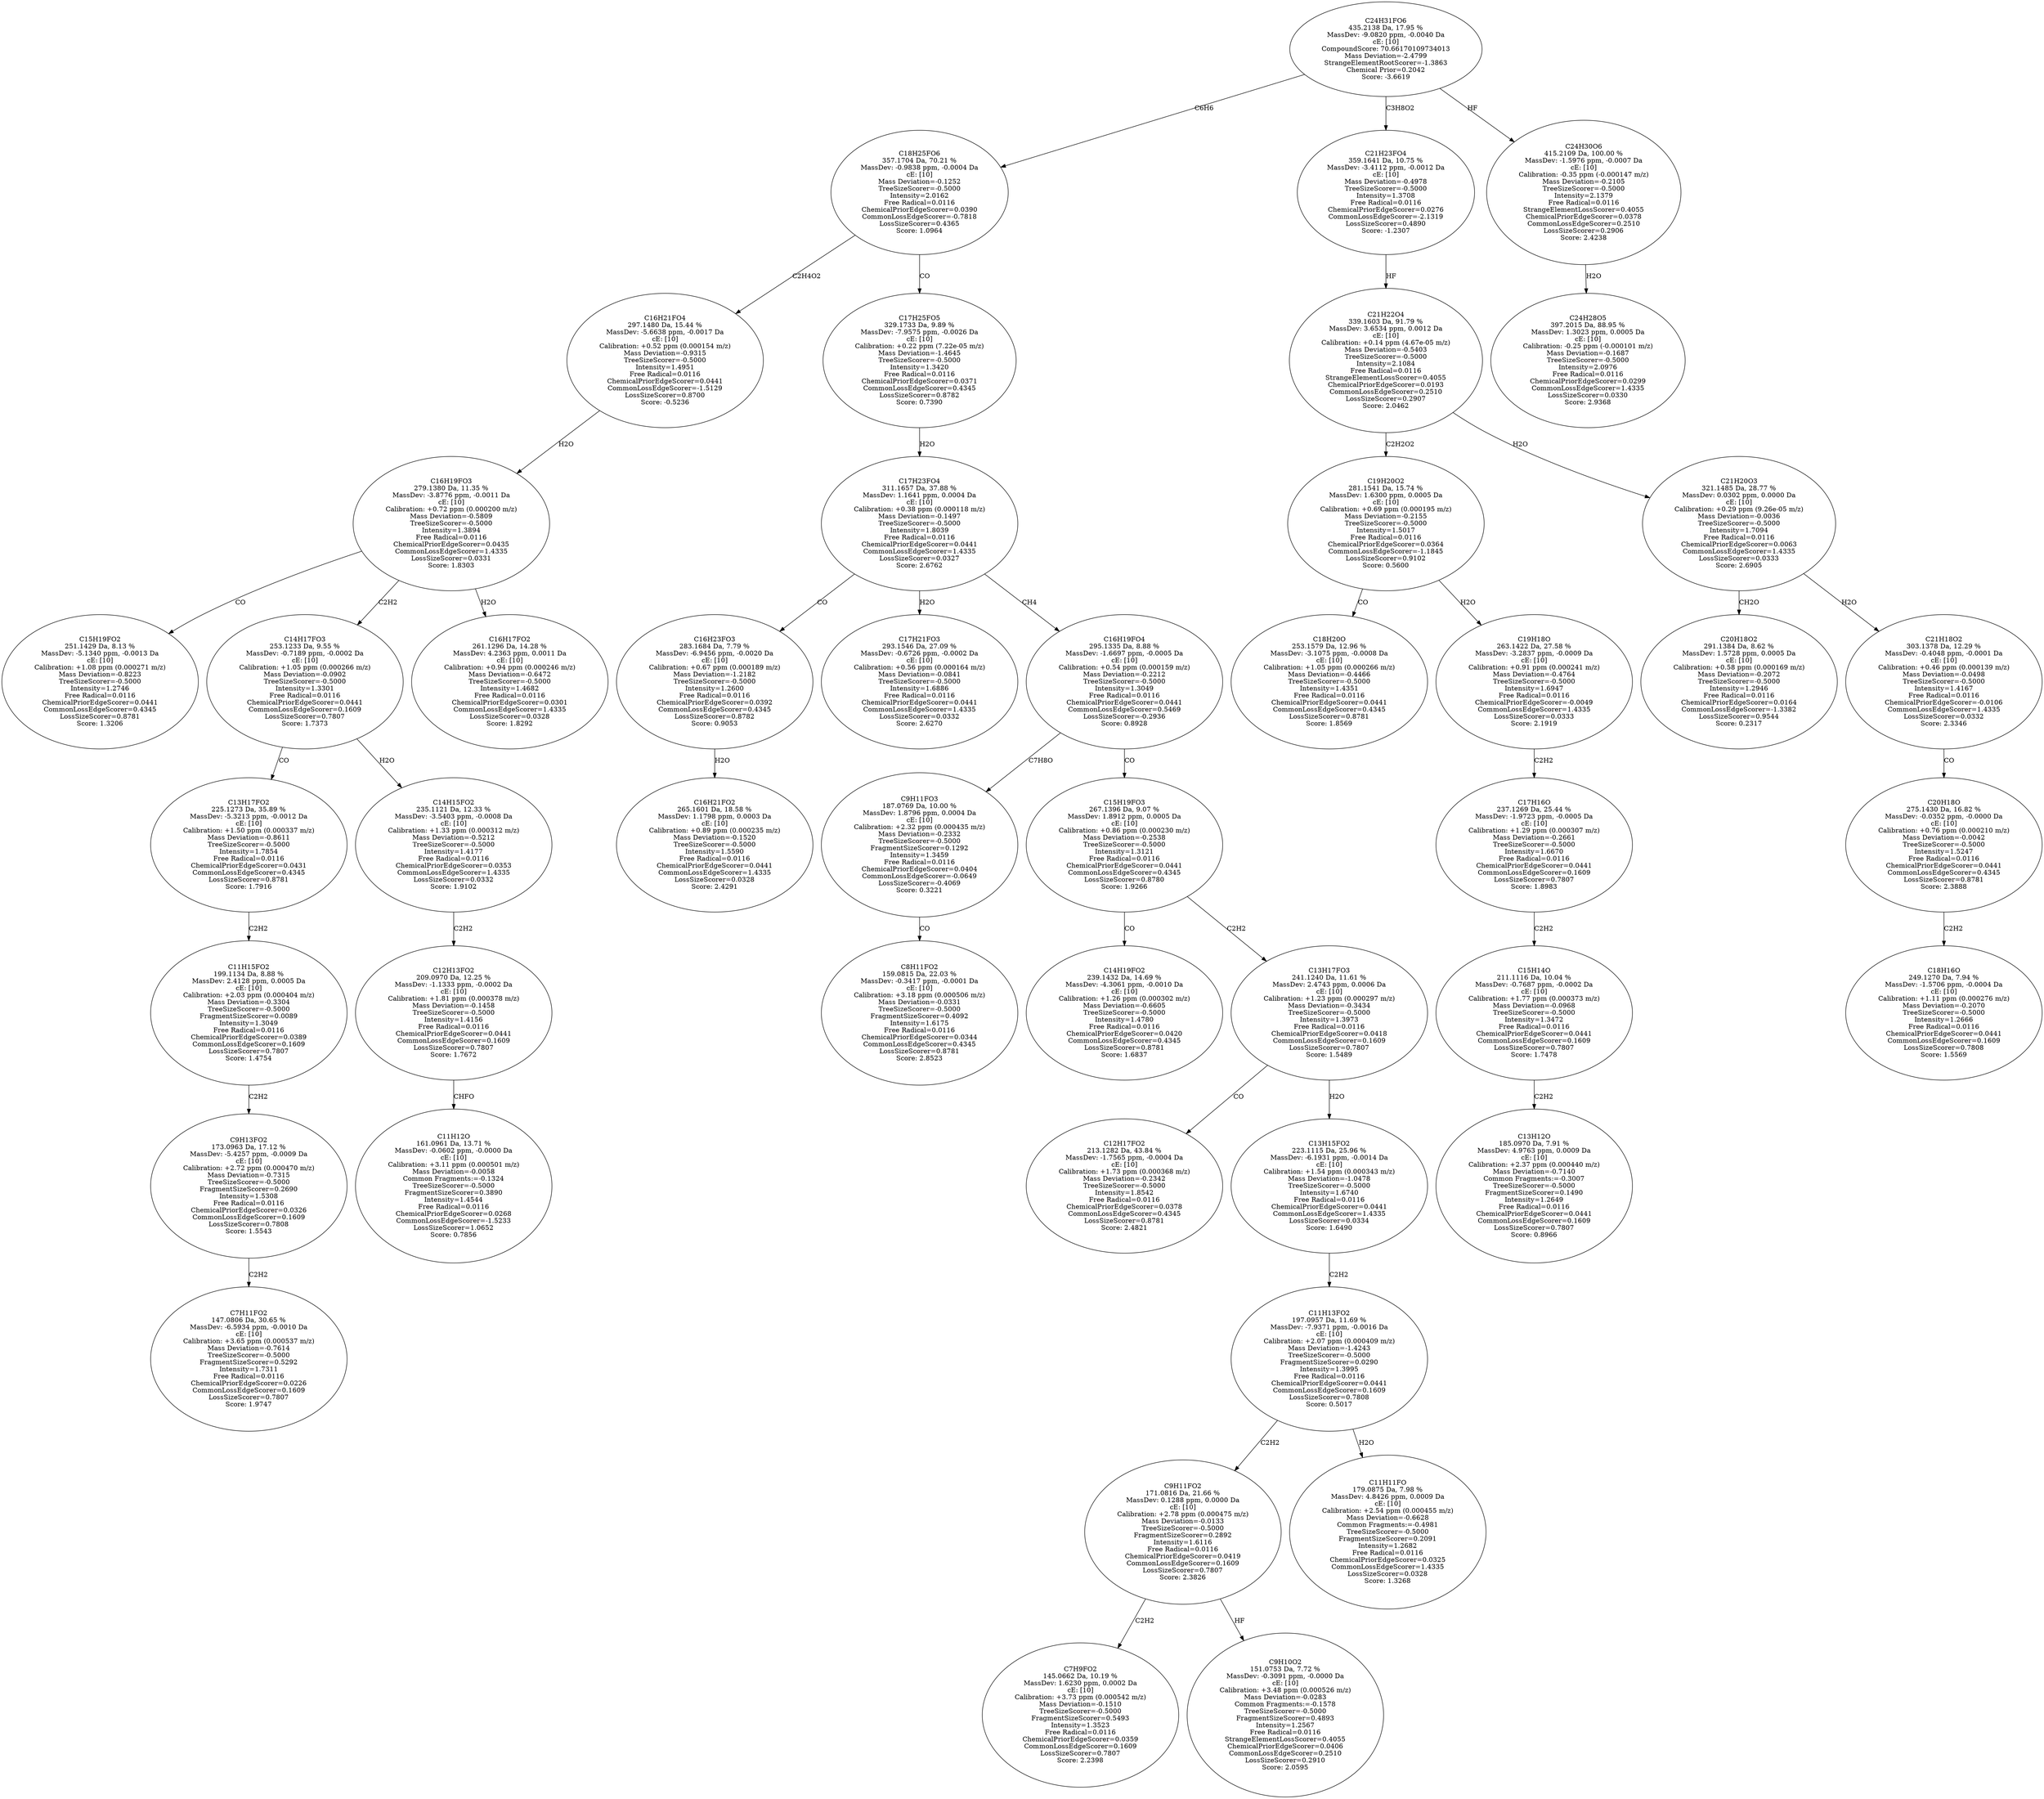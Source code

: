strict digraph {
v1 [label="C15H19FO2\n251.1429 Da, 8.13 %\nMassDev: -5.1340 ppm, -0.0013 Da\ncE: [10]\nCalibration: +1.08 ppm (0.000271 m/z)\nMass Deviation=-0.8223\nTreeSizeScorer=-0.5000\nIntensity=1.2746\nFree Radical=0.0116\nChemicalPriorEdgeScorer=0.0441\nCommonLossEdgeScorer=0.4345\nLossSizeScorer=0.8781\nScore: 1.3206"];
v2 [label="C7H11FO2\n147.0806 Da, 30.65 %\nMassDev: -6.5934 ppm, -0.0010 Da\ncE: [10]\nCalibration: +3.65 ppm (0.000537 m/z)\nMass Deviation=-0.7614\nTreeSizeScorer=-0.5000\nFragmentSizeScorer=0.5292\nIntensity=1.7311\nFree Radical=0.0116\nChemicalPriorEdgeScorer=0.0226\nCommonLossEdgeScorer=0.1609\nLossSizeScorer=0.7807\nScore: 1.9747"];
v3 [label="C9H13FO2\n173.0963 Da, 17.12 %\nMassDev: -5.4257 ppm, -0.0009 Da\ncE: [10]\nCalibration: +2.72 ppm (0.000470 m/z)\nMass Deviation=-0.7315\nTreeSizeScorer=-0.5000\nFragmentSizeScorer=0.2690\nIntensity=1.5308\nFree Radical=0.0116\nChemicalPriorEdgeScorer=0.0326\nCommonLossEdgeScorer=0.1609\nLossSizeScorer=0.7808\nScore: 1.5543"];
v4 [label="C11H15FO2\n199.1134 Da, 8.88 %\nMassDev: 2.4128 ppm, 0.0005 Da\ncE: [10]\nCalibration: +2.03 ppm (0.000404 m/z)\nMass Deviation=-0.3304\nTreeSizeScorer=-0.5000\nFragmentSizeScorer=0.0089\nIntensity=1.3049\nFree Radical=0.0116\nChemicalPriorEdgeScorer=0.0389\nCommonLossEdgeScorer=0.1609\nLossSizeScorer=0.7807\nScore: 1.4754"];
v5 [label="C13H17FO2\n225.1273 Da, 35.89 %\nMassDev: -5.3213 ppm, -0.0012 Da\ncE: [10]\nCalibration: +1.50 ppm (0.000337 m/z)\nMass Deviation=-0.8611\nTreeSizeScorer=-0.5000\nIntensity=1.7854\nFree Radical=0.0116\nChemicalPriorEdgeScorer=0.0431\nCommonLossEdgeScorer=0.4345\nLossSizeScorer=0.8781\nScore: 1.7916"];
v6 [label="C11H12O\n161.0961 Da, 13.71 %\nMassDev: -0.0602 ppm, -0.0000 Da\ncE: [10]\nCalibration: +3.11 ppm (0.000501 m/z)\nMass Deviation=-0.0058\nCommon Fragments:=-0.1324\nTreeSizeScorer=-0.5000\nFragmentSizeScorer=0.3890\nIntensity=1.4544\nFree Radical=0.0116\nChemicalPriorEdgeScorer=0.0268\nCommonLossEdgeScorer=-1.5233\nLossSizeScorer=1.0652\nScore: 0.7856"];
v7 [label="C12H13FO2\n209.0970 Da, 12.25 %\nMassDev: -1.1333 ppm, -0.0002 Da\ncE: [10]\nCalibration: +1.81 ppm (0.000378 m/z)\nMass Deviation=-0.1458\nTreeSizeScorer=-0.5000\nIntensity=1.4156\nFree Radical=0.0116\nChemicalPriorEdgeScorer=0.0441\nCommonLossEdgeScorer=0.1609\nLossSizeScorer=0.7807\nScore: 1.7672"];
v8 [label="C14H15FO2\n235.1121 Da, 12.33 %\nMassDev: -3.5403 ppm, -0.0008 Da\ncE: [10]\nCalibration: +1.33 ppm (0.000312 m/z)\nMass Deviation=-0.5212\nTreeSizeScorer=-0.5000\nIntensity=1.4177\nFree Radical=0.0116\nChemicalPriorEdgeScorer=0.0353\nCommonLossEdgeScorer=1.4335\nLossSizeScorer=0.0332\nScore: 1.9102"];
v9 [label="C14H17FO3\n253.1233 Da, 9.55 %\nMassDev: -0.7189 ppm, -0.0002 Da\ncE: [10]\nCalibration: +1.05 ppm (0.000266 m/z)\nMass Deviation=-0.0902\nTreeSizeScorer=-0.5000\nIntensity=1.3301\nFree Radical=0.0116\nChemicalPriorEdgeScorer=0.0441\nCommonLossEdgeScorer=0.1609\nLossSizeScorer=0.7807\nScore: 1.7373"];
v10 [label="C16H17FO2\n261.1296 Da, 14.28 %\nMassDev: 4.2363 ppm, 0.0011 Da\ncE: [10]\nCalibration: +0.94 ppm (0.000246 m/z)\nMass Deviation=-0.6472\nTreeSizeScorer=-0.5000\nIntensity=1.4682\nFree Radical=0.0116\nChemicalPriorEdgeScorer=0.0301\nCommonLossEdgeScorer=1.4335\nLossSizeScorer=0.0328\nScore: 1.8292"];
v11 [label="C16H19FO3\n279.1380 Da, 11.35 %\nMassDev: -3.8776 ppm, -0.0011 Da\ncE: [10]\nCalibration: +0.72 ppm (0.000200 m/z)\nMass Deviation=-0.5809\nTreeSizeScorer=-0.5000\nIntensity=1.3894\nFree Radical=0.0116\nChemicalPriorEdgeScorer=0.0435\nCommonLossEdgeScorer=1.4335\nLossSizeScorer=0.0331\nScore: 1.8303"];
v12 [label="C16H21FO4\n297.1480 Da, 15.44 %\nMassDev: -5.6638 ppm, -0.0017 Da\ncE: [10]\nCalibration: +0.52 ppm (0.000154 m/z)\nMass Deviation=-0.9315\nTreeSizeScorer=-0.5000\nIntensity=1.4951\nFree Radical=0.0116\nChemicalPriorEdgeScorer=0.0441\nCommonLossEdgeScorer=-1.5129\nLossSizeScorer=0.8700\nScore: -0.5236"];
v13 [label="C16H21FO2\n265.1601 Da, 18.58 %\nMassDev: 1.1798 ppm, 0.0003 Da\ncE: [10]\nCalibration: +0.89 ppm (0.000235 m/z)\nMass Deviation=-0.1520\nTreeSizeScorer=-0.5000\nIntensity=1.5590\nFree Radical=0.0116\nChemicalPriorEdgeScorer=0.0441\nCommonLossEdgeScorer=1.4335\nLossSizeScorer=0.0328\nScore: 2.4291"];
v14 [label="C16H23FO3\n283.1684 Da, 7.79 %\nMassDev: -6.9456 ppm, -0.0020 Da\ncE: [10]\nCalibration: +0.67 ppm (0.000189 m/z)\nMass Deviation=-1.2182\nTreeSizeScorer=-0.5000\nIntensity=1.2600\nFree Radical=0.0116\nChemicalPriorEdgeScorer=0.0392\nCommonLossEdgeScorer=0.4345\nLossSizeScorer=0.8782\nScore: 0.9053"];
v15 [label="C17H21FO3\n293.1546 Da, 27.09 %\nMassDev: -0.6726 ppm, -0.0002 Da\ncE: [10]\nCalibration: +0.56 ppm (0.000164 m/z)\nMass Deviation=-0.0841\nTreeSizeScorer=-0.5000\nIntensity=1.6886\nFree Radical=0.0116\nChemicalPriorEdgeScorer=0.0441\nCommonLossEdgeScorer=1.4335\nLossSizeScorer=0.0332\nScore: 2.6270"];
v16 [label="C8H11FO2\n159.0815 Da, 22.03 %\nMassDev: -0.3417 ppm, -0.0001 Da\ncE: [10]\nCalibration: +3.18 ppm (0.000506 m/z)\nMass Deviation=-0.0331\nTreeSizeScorer=-0.5000\nFragmentSizeScorer=0.4092\nIntensity=1.6175\nFree Radical=0.0116\nChemicalPriorEdgeScorer=0.0344\nCommonLossEdgeScorer=0.4345\nLossSizeScorer=0.8781\nScore: 2.8523"];
v17 [label="C9H11FO3\n187.0769 Da, 10.00 %\nMassDev: 1.8796 ppm, 0.0004 Da\ncE: [10]\nCalibration: +2.32 ppm (0.000435 m/z)\nMass Deviation=-0.2332\nTreeSizeScorer=-0.5000\nFragmentSizeScorer=0.1292\nIntensity=1.3459\nFree Radical=0.0116\nChemicalPriorEdgeScorer=0.0404\nCommonLossEdgeScorer=-0.0649\nLossSizeScorer=-0.4069\nScore: 0.3221"];
v18 [label="C14H19FO2\n239.1432 Da, 14.69 %\nMassDev: -4.3061 ppm, -0.0010 Da\ncE: [10]\nCalibration: +1.26 ppm (0.000302 m/z)\nMass Deviation=-0.6605\nTreeSizeScorer=-0.5000\nIntensity=1.4780\nFree Radical=0.0116\nChemicalPriorEdgeScorer=0.0420\nCommonLossEdgeScorer=0.4345\nLossSizeScorer=0.8781\nScore: 1.6837"];
v19 [label="C12H17FO2\n213.1282 Da, 43.84 %\nMassDev: -1.7565 ppm, -0.0004 Da\ncE: [10]\nCalibration: +1.73 ppm (0.000368 m/z)\nMass Deviation=-0.2342\nTreeSizeScorer=-0.5000\nIntensity=1.8542\nFree Radical=0.0116\nChemicalPriorEdgeScorer=0.0378\nCommonLossEdgeScorer=0.4345\nLossSizeScorer=0.8781\nScore: 2.4821"];
v20 [label="C7H9FO2\n145.0662 Da, 10.19 %\nMassDev: 1.6230 ppm, 0.0002 Da\ncE: [10]\nCalibration: +3.73 ppm (0.000542 m/z)\nMass Deviation=-0.1510\nTreeSizeScorer=-0.5000\nFragmentSizeScorer=0.5493\nIntensity=1.3523\nFree Radical=0.0116\nChemicalPriorEdgeScorer=0.0359\nCommonLossEdgeScorer=0.1609\nLossSizeScorer=0.7807\nScore: 2.2398"];
v21 [label="C9H10O2\n151.0753 Da, 7.72 %\nMassDev: -0.3091 ppm, -0.0000 Da\ncE: [10]\nCalibration: +3.48 ppm (0.000526 m/z)\nMass Deviation=-0.0283\nCommon Fragments:=-0.1578\nTreeSizeScorer=-0.5000\nFragmentSizeScorer=0.4893\nIntensity=1.2567\nFree Radical=0.0116\nStrangeElementLossScorer=0.4055\nChemicalPriorEdgeScorer=0.0406\nCommonLossEdgeScorer=0.2510\nLossSizeScorer=0.2910\nScore: 2.0595"];
v22 [label="C9H11FO2\n171.0816 Da, 21.66 %\nMassDev: 0.1288 ppm, 0.0000 Da\ncE: [10]\nCalibration: +2.78 ppm (0.000475 m/z)\nMass Deviation=-0.0133\nTreeSizeScorer=-0.5000\nFragmentSizeScorer=0.2892\nIntensity=1.6116\nFree Radical=0.0116\nChemicalPriorEdgeScorer=0.0419\nCommonLossEdgeScorer=0.1609\nLossSizeScorer=0.7807\nScore: 2.3826"];
v23 [label="C11H11FO\n179.0875 Da, 7.98 %\nMassDev: 4.8426 ppm, 0.0009 Da\ncE: [10]\nCalibration: +2.54 ppm (0.000455 m/z)\nMass Deviation=-0.6628\nCommon Fragments:=-0.4981\nTreeSizeScorer=-0.5000\nFragmentSizeScorer=0.2091\nIntensity=1.2682\nFree Radical=0.0116\nChemicalPriorEdgeScorer=0.0325\nCommonLossEdgeScorer=1.4335\nLossSizeScorer=0.0328\nScore: 1.3268"];
v24 [label="C11H13FO2\n197.0957 Da, 11.69 %\nMassDev: -7.9371 ppm, -0.0016 Da\ncE: [10]\nCalibration: +2.07 ppm (0.000409 m/z)\nMass Deviation=-1.4243\nTreeSizeScorer=-0.5000\nFragmentSizeScorer=0.0290\nIntensity=1.3995\nFree Radical=0.0116\nChemicalPriorEdgeScorer=0.0441\nCommonLossEdgeScorer=0.1609\nLossSizeScorer=0.7808\nScore: 0.5017"];
v25 [label="C13H15FO2\n223.1115 Da, 25.96 %\nMassDev: -6.1931 ppm, -0.0014 Da\ncE: [10]\nCalibration: +1.54 ppm (0.000343 m/z)\nMass Deviation=-1.0478\nTreeSizeScorer=-0.5000\nIntensity=1.6740\nFree Radical=0.0116\nChemicalPriorEdgeScorer=0.0441\nCommonLossEdgeScorer=1.4335\nLossSizeScorer=0.0334\nScore: 1.6490"];
v26 [label="C13H17FO3\n241.1240 Da, 11.61 %\nMassDev: 2.4743 ppm, 0.0006 Da\ncE: [10]\nCalibration: +1.23 ppm (0.000297 m/z)\nMass Deviation=-0.3434\nTreeSizeScorer=-0.5000\nIntensity=1.3973\nFree Radical=0.0116\nChemicalPriorEdgeScorer=0.0418\nCommonLossEdgeScorer=0.1609\nLossSizeScorer=0.7807\nScore: 1.5489"];
v27 [label="C15H19FO3\n267.1396 Da, 9.07 %\nMassDev: 1.8912 ppm, 0.0005 Da\ncE: [10]\nCalibration: +0.86 ppm (0.000230 m/z)\nMass Deviation=-0.2538\nTreeSizeScorer=-0.5000\nIntensity=1.3121\nFree Radical=0.0116\nChemicalPriorEdgeScorer=0.0441\nCommonLossEdgeScorer=0.4345\nLossSizeScorer=0.8780\nScore: 1.9266"];
v28 [label="C16H19FO4\n295.1335 Da, 8.88 %\nMassDev: -1.6697 ppm, -0.0005 Da\ncE: [10]\nCalibration: +0.54 ppm (0.000159 m/z)\nMass Deviation=-0.2212\nTreeSizeScorer=-0.5000\nIntensity=1.3049\nFree Radical=0.0116\nChemicalPriorEdgeScorer=0.0441\nCommonLossEdgeScorer=0.5469\nLossSizeScorer=-0.2936\nScore: 0.8928"];
v29 [label="C17H23FO4\n311.1657 Da, 37.88 %\nMassDev: 1.1641 ppm, 0.0004 Da\ncE: [10]\nCalibration: +0.38 ppm (0.000118 m/z)\nMass Deviation=-0.1497\nTreeSizeScorer=-0.5000\nIntensity=1.8039\nFree Radical=0.0116\nChemicalPriorEdgeScorer=0.0441\nCommonLossEdgeScorer=1.4335\nLossSizeScorer=0.0327\nScore: 2.6762"];
v30 [label="C17H25FO5\n329.1733 Da, 9.89 %\nMassDev: -7.9575 ppm, -0.0026 Da\ncE: [10]\nCalibration: +0.22 ppm (7.22e-05 m/z)\nMass Deviation=-1.4645\nTreeSizeScorer=-0.5000\nIntensity=1.3420\nFree Radical=0.0116\nChemicalPriorEdgeScorer=0.0371\nCommonLossEdgeScorer=0.4345\nLossSizeScorer=0.8782\nScore: 0.7390"];
v31 [label="C18H25FO6\n357.1704 Da, 70.21 %\nMassDev: -0.9838 ppm, -0.0004 Da\ncE: [10]\nMass Deviation=-0.1252\nTreeSizeScorer=-0.5000\nIntensity=2.0162\nFree Radical=0.0116\nChemicalPriorEdgeScorer=0.0390\nCommonLossEdgeScorer=-0.7818\nLossSizeScorer=0.4365\nScore: 1.0964"];
v32 [label="C18H20O\n253.1579 Da, 12.96 %\nMassDev: -3.1075 ppm, -0.0008 Da\ncE: [10]\nCalibration: +1.05 ppm (0.000266 m/z)\nMass Deviation=-0.4466\nTreeSizeScorer=-0.5000\nIntensity=1.4351\nFree Radical=0.0116\nChemicalPriorEdgeScorer=0.0441\nCommonLossEdgeScorer=0.4345\nLossSizeScorer=0.8781\nScore: 1.8569"];
v33 [label="C13H12O\n185.0970 Da, 7.91 %\nMassDev: 4.9763 ppm, 0.0009 Da\ncE: [10]\nCalibration: +2.37 ppm (0.000440 m/z)\nMass Deviation=-0.7140\nCommon Fragments:=-0.3007\nTreeSizeScorer=-0.5000\nFragmentSizeScorer=0.1490\nIntensity=1.2649\nFree Radical=0.0116\nChemicalPriorEdgeScorer=0.0441\nCommonLossEdgeScorer=0.1609\nLossSizeScorer=0.7807\nScore: 0.8966"];
v34 [label="C15H14O\n211.1116 Da, 10.04 %\nMassDev: -0.7687 ppm, -0.0002 Da\ncE: [10]\nCalibration: +1.77 ppm (0.000373 m/z)\nMass Deviation=-0.0968\nTreeSizeScorer=-0.5000\nIntensity=1.3472\nFree Radical=0.0116\nChemicalPriorEdgeScorer=0.0441\nCommonLossEdgeScorer=0.1609\nLossSizeScorer=0.7807\nScore: 1.7478"];
v35 [label="C17H16O\n237.1269 Da, 25.44 %\nMassDev: -1.9723 ppm, -0.0005 Da\ncE: [10]\nCalibration: +1.29 ppm (0.000307 m/z)\nMass Deviation=-0.2661\nTreeSizeScorer=-0.5000\nIntensity=1.6670\nFree Radical=0.0116\nChemicalPriorEdgeScorer=0.0441\nCommonLossEdgeScorer=0.1609\nLossSizeScorer=0.7807\nScore: 1.8983"];
v36 [label="C19H18O\n263.1422 Da, 27.58 %\nMassDev: -3.2837 ppm, -0.0009 Da\ncE: [10]\nCalibration: +0.91 ppm (0.000241 m/z)\nMass Deviation=-0.4764\nTreeSizeScorer=-0.5000\nIntensity=1.6947\nFree Radical=0.0116\nChemicalPriorEdgeScorer=-0.0049\nCommonLossEdgeScorer=1.4335\nLossSizeScorer=0.0333\nScore: 2.1919"];
v37 [label="C19H20O2\n281.1541 Da, 15.74 %\nMassDev: 1.6300 ppm, 0.0005 Da\ncE: [10]\nCalibration: +0.69 ppm (0.000195 m/z)\nMass Deviation=-0.2155\nTreeSizeScorer=-0.5000\nIntensity=1.5017\nFree Radical=0.0116\nChemicalPriorEdgeScorer=0.0364\nCommonLossEdgeScorer=-1.1845\nLossSizeScorer=0.9102\nScore: 0.5600"];
v38 [label="C20H18O2\n291.1384 Da, 8.62 %\nMassDev: 1.5728 ppm, 0.0005 Da\ncE: [10]\nCalibration: +0.58 ppm (0.000169 m/z)\nMass Deviation=-0.2072\nTreeSizeScorer=-0.5000\nIntensity=1.2946\nFree Radical=0.0116\nChemicalPriorEdgeScorer=0.0164\nCommonLossEdgeScorer=-1.3382\nLossSizeScorer=0.9544\nScore: 0.2317"];
v39 [label="C18H16O\n249.1270 Da, 7.94 %\nMassDev: -1.5706 ppm, -0.0004 Da\ncE: [10]\nCalibration: +1.11 ppm (0.000276 m/z)\nMass Deviation=-0.2070\nTreeSizeScorer=-0.5000\nIntensity=1.2666\nFree Radical=0.0116\nChemicalPriorEdgeScorer=0.0441\nCommonLossEdgeScorer=0.1609\nLossSizeScorer=0.7808\nScore: 1.5569"];
v40 [label="C20H18O\n275.1430 Da, 16.82 %\nMassDev: -0.0352 ppm, -0.0000 Da\ncE: [10]\nCalibration: +0.76 ppm (0.000210 m/z)\nMass Deviation=-0.0042\nTreeSizeScorer=-0.5000\nIntensity=1.5247\nFree Radical=0.0116\nChemicalPriorEdgeScorer=0.0441\nCommonLossEdgeScorer=0.4345\nLossSizeScorer=0.8781\nScore: 2.3888"];
v41 [label="C21H18O2\n303.1378 Da, 12.29 %\nMassDev: -0.4048 ppm, -0.0001 Da\ncE: [10]\nCalibration: +0.46 ppm (0.000139 m/z)\nMass Deviation=-0.0498\nTreeSizeScorer=-0.5000\nIntensity=1.4167\nFree Radical=0.0116\nChemicalPriorEdgeScorer=-0.0106\nCommonLossEdgeScorer=1.4335\nLossSizeScorer=0.0332\nScore: 2.3346"];
v42 [label="C21H20O3\n321.1485 Da, 28.77 %\nMassDev: 0.0302 ppm, 0.0000 Da\ncE: [10]\nCalibration: +0.29 ppm (9.26e-05 m/z)\nMass Deviation=-0.0036\nTreeSizeScorer=-0.5000\nIntensity=1.7094\nFree Radical=0.0116\nChemicalPriorEdgeScorer=0.0063\nCommonLossEdgeScorer=1.4335\nLossSizeScorer=0.0333\nScore: 2.6905"];
v43 [label="C21H22O4\n339.1603 Da, 91.79 %\nMassDev: 3.6534 ppm, 0.0012 Da\ncE: [10]\nCalibration: +0.14 ppm (4.67e-05 m/z)\nMass Deviation=-0.5403\nTreeSizeScorer=-0.5000\nIntensity=2.1084\nFree Radical=0.0116\nStrangeElementLossScorer=0.4055\nChemicalPriorEdgeScorer=0.0193\nCommonLossEdgeScorer=0.2510\nLossSizeScorer=0.2907\nScore: 2.0462"];
v44 [label="C21H23FO4\n359.1641 Da, 10.75 %\nMassDev: -3.4112 ppm, -0.0012 Da\ncE: [10]\nMass Deviation=-0.4978\nTreeSizeScorer=-0.5000\nIntensity=1.3708\nFree Radical=0.0116\nChemicalPriorEdgeScorer=0.0276\nCommonLossEdgeScorer=-2.1319\nLossSizeScorer=0.4890\nScore: -1.2307"];
v45 [label="C24H28O5\n397.2015 Da, 88.95 %\nMassDev: 1.3023 ppm, 0.0005 Da\ncE: [10]\nCalibration: -0.25 ppm (-0.000101 m/z)\nMass Deviation=-0.1687\nTreeSizeScorer=-0.5000\nIntensity=2.0976\nFree Radical=0.0116\nChemicalPriorEdgeScorer=0.0299\nCommonLossEdgeScorer=1.4335\nLossSizeScorer=0.0330\nScore: 2.9368"];
v46 [label="C24H30O6\n415.2109 Da, 100.00 %\nMassDev: -1.5976 ppm, -0.0007 Da\ncE: [10]\nCalibration: -0.35 ppm (-0.000147 m/z)\nMass Deviation=-0.2105\nTreeSizeScorer=-0.5000\nIntensity=2.1379\nFree Radical=0.0116\nStrangeElementLossScorer=0.4055\nChemicalPriorEdgeScorer=0.0378\nCommonLossEdgeScorer=0.2510\nLossSizeScorer=0.2906\nScore: 2.4238"];
v47 [label="C24H31FO6\n435.2138 Da, 17.95 %\nMassDev: -9.0820 ppm, -0.0040 Da\ncE: [10]\nCompoundScore: 70.66170109734013\nMass Deviation=-2.4799\nStrangeElementRootScorer=-1.3863\nChemical Prior=0.2042\nScore: -3.6619"];
v11 -> v1 [label="CO"];
v3 -> v2 [label="C2H2"];
v4 -> v3 [label="C2H2"];
v5 -> v4 [label="C2H2"];
v9 -> v5 [label="CO"];
v7 -> v6 [label="CHFO"];
v8 -> v7 [label="C2H2"];
v9 -> v8 [label="H2O"];
v11 -> v9 [label="C2H2"];
v11 -> v10 [label="H2O"];
v12 -> v11 [label="H2O"];
v31 -> v12 [label="C2H4O2"];
v14 -> v13 [label="H2O"];
v29 -> v14 [label="CO"];
v29 -> v15 [label="H2O"];
v17 -> v16 [label="CO"];
v28 -> v17 [label="C7H8O"];
v27 -> v18 [label="CO"];
v26 -> v19 [label="CO"];
v22 -> v20 [label="C2H2"];
v22 -> v21 [label="HF"];
v24 -> v22 [label="C2H2"];
v24 -> v23 [label="H2O"];
v25 -> v24 [label="C2H2"];
v26 -> v25 [label="H2O"];
v27 -> v26 [label="C2H2"];
v28 -> v27 [label="CO"];
v29 -> v28 [label="CH4"];
v30 -> v29 [label="H2O"];
v31 -> v30 [label="CO"];
v47 -> v31 [label="C6H6"];
v37 -> v32 [label="CO"];
v34 -> v33 [label="C2H2"];
v35 -> v34 [label="C2H2"];
v36 -> v35 [label="C2H2"];
v37 -> v36 [label="H2O"];
v43 -> v37 [label="C2H2O2"];
v42 -> v38 [label="CH2O"];
v40 -> v39 [label="C2H2"];
v41 -> v40 [label="CO"];
v42 -> v41 [label="H2O"];
v43 -> v42 [label="H2O"];
v44 -> v43 [label="HF"];
v47 -> v44 [label="C3H8O2"];
v46 -> v45 [label="H2O"];
v47 -> v46 [label="HF"];
}